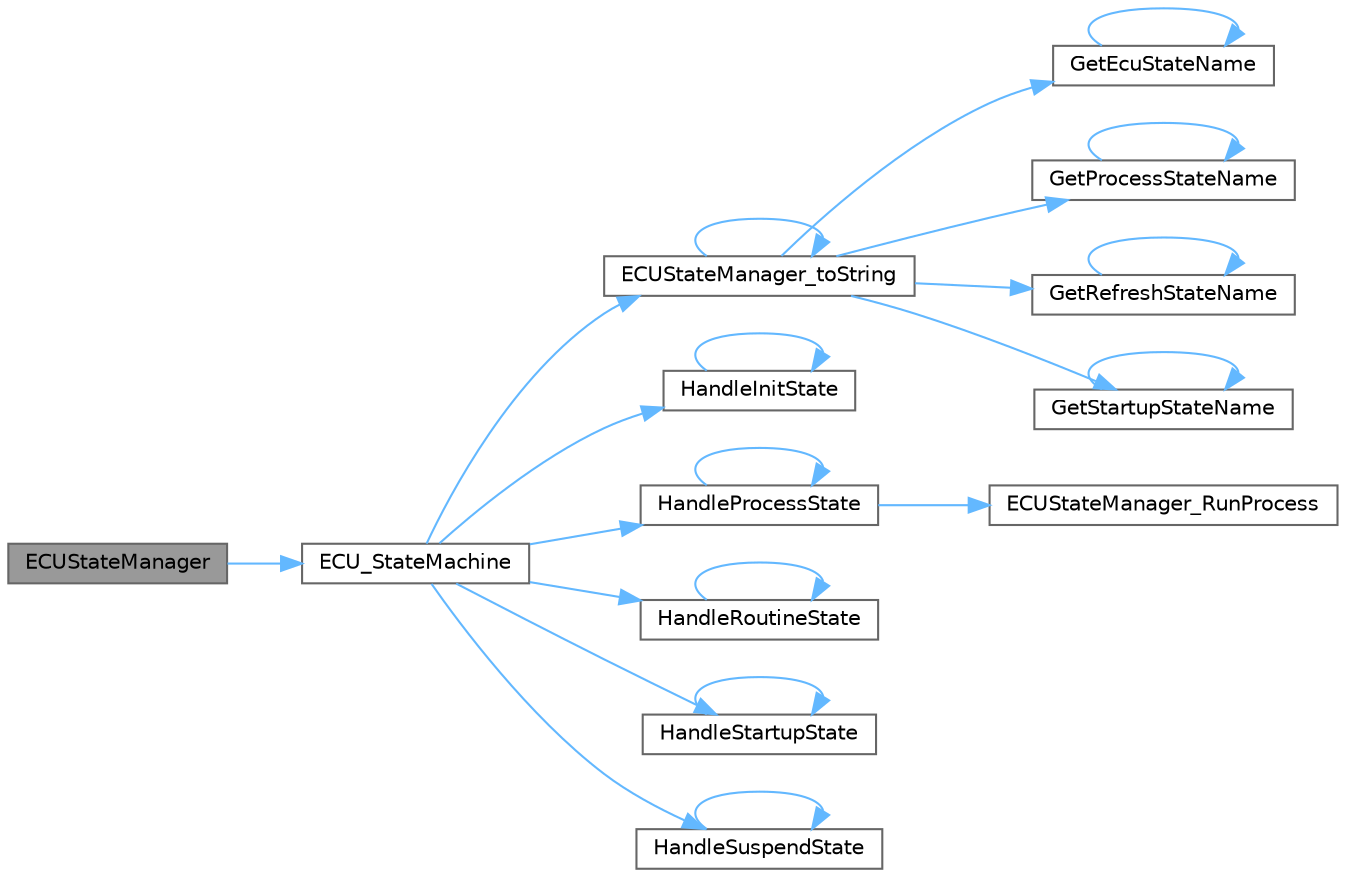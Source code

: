 digraph "ECUStateManager"
{
 // LATEX_PDF_SIZE
  bgcolor="transparent";
  edge [fontname=Helvetica,fontsize=10,labelfontname=Helvetica,labelfontsize=10];
  node [fontname=Helvetica,fontsize=10,shape=box,height=0.2,width=0.4];
  rankdir="LR";
  Node1 [id="Node000001",label="ECUStateManager",height=0.2,width=0.4,color="gray40", fillcolor="grey60", style="filled", fontcolor="black",tooltip="Main entry function for the ECU State Manager."];
  Node1 -> Node2 [id="edge1_Node000001_Node000002",color="steelblue1",style="solid",tooltip=" "];
  Node2 [id="Node000002",label="ECU_StateMachine",height=0.2,width=0.4,color="grey40", fillcolor="white", style="filled",URL="$_e_c_u_state_manager_8c.html#a3fd37a51fc1061a5b3543b99874728d3",tooltip="Handles the main state machine logic of the ECU."];
  Node2 -> Node3 [id="edge2_Node000002_Node000003",color="steelblue1",style="solid",tooltip=" "];
  Node3 [id="Node000003",label="ECUStateManager_toString",height=0.2,width=0.4,color="grey40", fillcolor="white", style="filled",URL="$_e_c_u_state_manager__to_string_helper_8c.html#ac94af5b13dde59428bd912a431ba1e6f",tooltip="Converts ECU state manager data to a string representation."];
  Node3 -> Node3 [id="edge3_Node000003_Node000003",color="steelblue1",style="solid",tooltip=" "];
  Node3 -> Node4 [id="edge4_Node000003_Node000004",color="steelblue1",style="solid",tooltip=" "];
  Node4 [id="Node000004",label="GetEcuStateName",height=0.2,width=0.4,color="grey40", fillcolor="white", style="filled",URL="$_e_c_u_state_manager__to_string_helper_8c.html#aa8e80628b125be07d5c5cab0d65ab577",tooltip="Gets the string representation of an ECU state."];
  Node4 -> Node4 [id="edge5_Node000004_Node000004",color="steelblue1",style="solid",tooltip=" "];
  Node3 -> Node5 [id="edge6_Node000003_Node000005",color="steelblue1",style="solid",tooltip=" "];
  Node5 [id="Node000005",label="GetProcessStateName",height=0.2,width=0.4,color="grey40", fillcolor="white", style="filled",URL="$_e_c_u_state_manager__to_string_helper_8c.html#a1085f8c3d0fa11a87f39061e713939a1",tooltip="Gets the string representation of a process state."];
  Node5 -> Node5 [id="edge7_Node000005_Node000005",color="steelblue1",style="solid",tooltip=" "];
  Node3 -> Node6 [id="edge8_Node000003_Node000006",color="steelblue1",style="solid",tooltip=" "];
  Node6 [id="Node000006",label="GetRefreshStateName",height=0.2,width=0.4,color="grey40", fillcolor="white", style="filled",URL="$_e_c_u_state_manager__to_string_helper_8c.html#a28cdb1b020e67c7cd2876a6d330cd94b",tooltip="Gets the string representation of a refresh state."];
  Node6 -> Node6 [id="edge9_Node000006_Node000006",color="steelblue1",style="solid",tooltip=" "];
  Node3 -> Node7 [id="edge10_Node000003_Node000007",color="steelblue1",style="solid",tooltip=" "];
  Node7 [id="Node000007",label="GetStartupStateName",height=0.2,width=0.4,color="grey40", fillcolor="white", style="filled",URL="$_e_c_u_state_manager__to_string_helper_8c.html#a8ae33a1ad27ed00cd3534566b1244bd1",tooltip="Gets the string representation of a startup state."];
  Node7 -> Node7 [id="edge11_Node000007_Node000007",color="steelblue1",style="solid",tooltip=" "];
  Node2 -> Node8 [id="edge12_Node000002_Node000008",color="steelblue1",style="solid",tooltip=" "];
  Node8 [id="Node000008",label="HandleInitState",height=0.2,width=0.4,color="grey40", fillcolor="white", style="filled",URL="$_e_c_u_state_manager___s_m_8c.html#a1432c18388e64cd57238d66b02514a0c",tooltip="Handles the initialization state."];
  Node8 -> Node8 [id="edge13_Node000008_Node000008",color="steelblue1",style="solid",tooltip=" "];
  Node2 -> Node9 [id="edge14_Node000002_Node000009",color="steelblue1",style="solid",tooltip=" "];
  Node9 [id="Node000009",label="HandleProcessState",height=0.2,width=0.4,color="grey40", fillcolor="white", style="filled",URL="$_e_c_u_state_manager___s_m_8c.html#a88f6c106b1afbe1af320492cde48fd1b",tooltip="Handles the processing state."];
  Node9 -> Node10 [id="edge15_Node000009_Node000010",color="steelblue1",style="solid",tooltip=" "];
  Node10 [id="Node000010",label="ECUStateManager_RunProcess",height=0.2,width=0.4,color="grey40", fillcolor="white", style="filled",URL="$_e_c_u_state_manager_8c.html#aa8626867db4836f320040dbf36edcf98",tooltip="Runs the specified ECU process."];
  Node9 -> Node9 [id="edge16_Node000009_Node000009",color="steelblue1",style="solid",tooltip=" "];
  Node2 -> Node11 [id="edge17_Node000002_Node000011",color="steelblue1",style="solid",tooltip=" "];
  Node11 [id="Node000011",label="HandleRoutineState",height=0.2,width=0.4,color="grey40", fillcolor="white", style="filled",URL="$_e_c_u_state_manager___s_m_8c.html#a9f261e545acd08d7cd325f3ded32ab18",tooltip="Handles the routine operation state."];
  Node11 -> Node11 [id="edge18_Node000011_Node000011",color="steelblue1",style="solid",tooltip=" "];
  Node2 -> Node12 [id="edge19_Node000002_Node000012",color="steelblue1",style="solid",tooltip=" "];
  Node12 [id="Node000012",label="HandleStartupState",height=0.2,width=0.4,color="grey40", fillcolor="white", style="filled",URL="$_e_c_u_state_manager___s_m_8c.html#af859a48cf351cd7faef49e82ef4e2325",tooltip="Handles the startup state."];
  Node12 -> Node12 [id="edge20_Node000012_Node000012",color="steelblue1",style="solid",tooltip=" "];
  Node2 -> Node13 [id="edge21_Node000002_Node000013",color="steelblue1",style="solid",tooltip=" "];
  Node13 [id="Node000013",label="HandleSuspendState",height=0.2,width=0.4,color="grey40", fillcolor="white", style="filled",URL="$_e_c_u_state_manager___s_m_8c.html#aec3842bef2dd8484aa4b17fae5baf126",tooltip="Handles the suspended state."];
  Node13 -> Node13 [id="edge22_Node000013_Node000013",color="steelblue1",style="solid",tooltip=" "];
}
